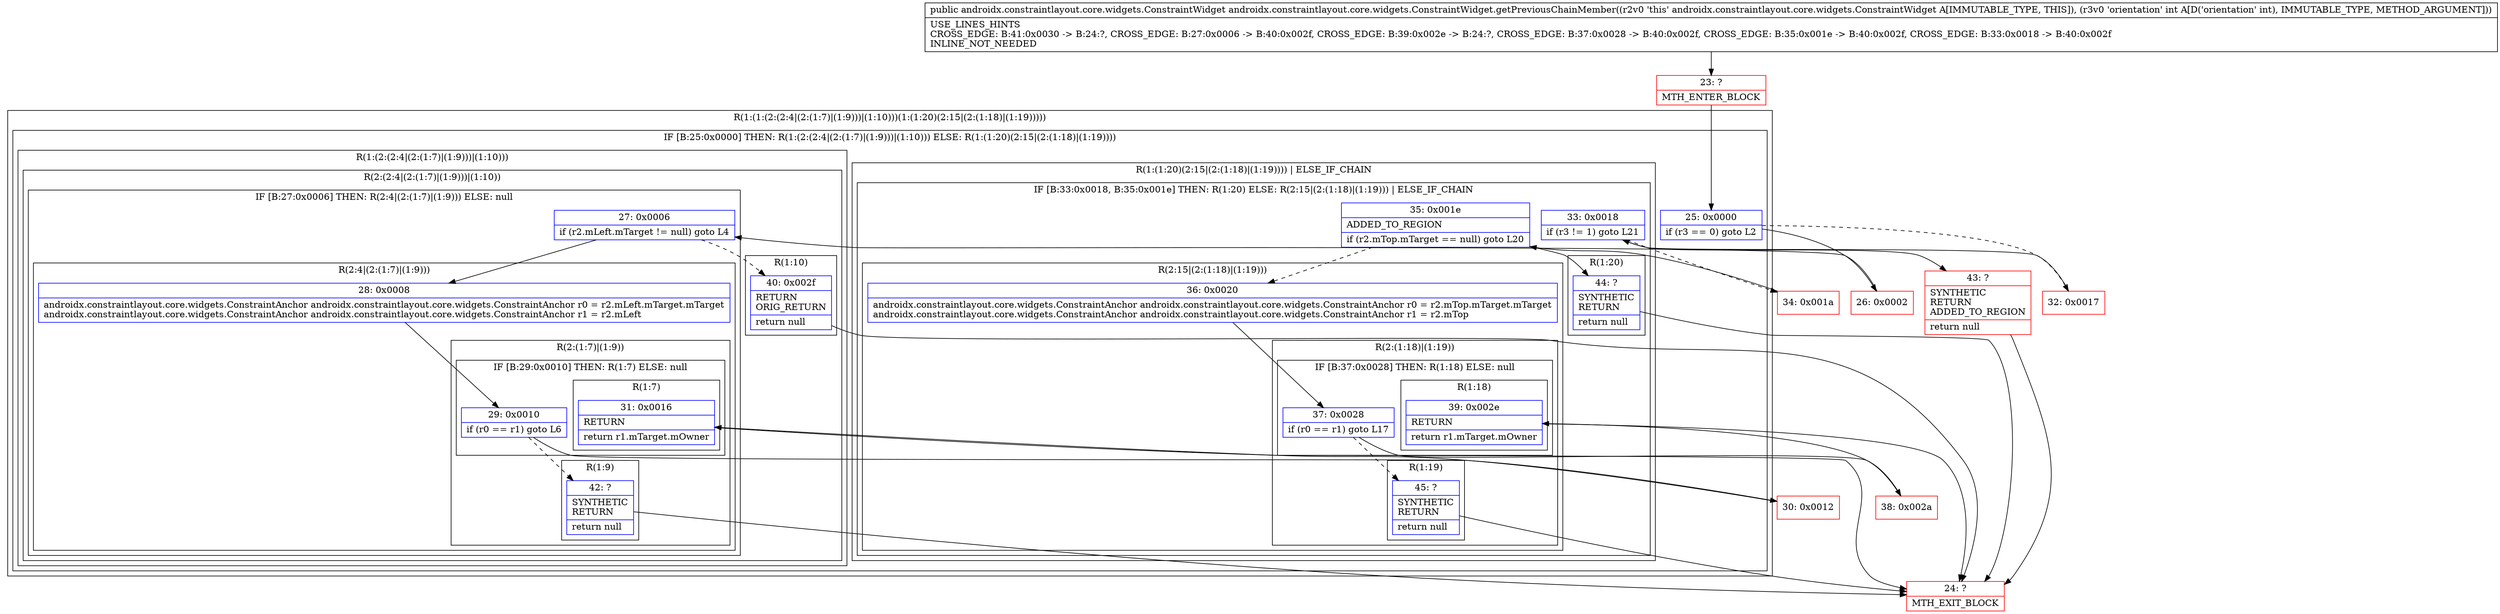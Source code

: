 digraph "CFG forandroidx.constraintlayout.core.widgets.ConstraintWidget.getPreviousChainMember(I)Landroidx\/constraintlayout\/core\/widgets\/ConstraintWidget;" {
subgraph cluster_Region_295341448 {
label = "R(1:(1:(2:(2:4|(2:(1:7)|(1:9)))|(1:10)))(1:(1:20)(2:15|(2:(1:18)|(1:19)))))";
node [shape=record,color=blue];
subgraph cluster_IfRegion_1461956372 {
label = "IF [B:25:0x0000] THEN: R(1:(2:(2:4|(2:(1:7)|(1:9)))|(1:10))) ELSE: R(1:(1:20)(2:15|(2:(1:18)|(1:19))))";
node [shape=record,color=blue];
Node_25 [shape=record,label="{25\:\ 0x0000|if (r3 == 0) goto L2\l}"];
subgraph cluster_Region_884028691 {
label = "R(1:(2:(2:4|(2:(1:7)|(1:9)))|(1:10)))";
node [shape=record,color=blue];
subgraph cluster_Region_2056574130 {
label = "R(2:(2:4|(2:(1:7)|(1:9)))|(1:10))";
node [shape=record,color=blue];
subgraph cluster_IfRegion_1059582117 {
label = "IF [B:27:0x0006] THEN: R(2:4|(2:(1:7)|(1:9))) ELSE: null";
node [shape=record,color=blue];
Node_27 [shape=record,label="{27\:\ 0x0006|if (r2.mLeft.mTarget != null) goto L4\l}"];
subgraph cluster_Region_1146137145 {
label = "R(2:4|(2:(1:7)|(1:9)))";
node [shape=record,color=blue];
Node_28 [shape=record,label="{28\:\ 0x0008|androidx.constraintlayout.core.widgets.ConstraintAnchor androidx.constraintlayout.core.widgets.ConstraintAnchor r0 = r2.mLeft.mTarget.mTarget\landroidx.constraintlayout.core.widgets.ConstraintAnchor androidx.constraintlayout.core.widgets.ConstraintAnchor r1 = r2.mLeft\l}"];
subgraph cluster_Region_1974907738 {
label = "R(2:(1:7)|(1:9))";
node [shape=record,color=blue];
subgraph cluster_IfRegion_1255112775 {
label = "IF [B:29:0x0010] THEN: R(1:7) ELSE: null";
node [shape=record,color=blue];
Node_29 [shape=record,label="{29\:\ 0x0010|if (r0 == r1) goto L6\l}"];
subgraph cluster_Region_1214310755 {
label = "R(1:7)";
node [shape=record,color=blue];
Node_31 [shape=record,label="{31\:\ 0x0016|RETURN\l|return r1.mTarget.mOwner\l}"];
}
}
subgraph cluster_Region_1209141586 {
label = "R(1:9)";
node [shape=record,color=blue];
Node_42 [shape=record,label="{42\:\ ?|SYNTHETIC\lRETURN\l|return null\l}"];
}
}
}
}
subgraph cluster_Region_343893414 {
label = "R(1:10)";
node [shape=record,color=blue];
Node_40 [shape=record,label="{40\:\ 0x002f|RETURN\lORIG_RETURN\l|return null\l}"];
}
}
}
subgraph cluster_Region_341642580 {
label = "R(1:(1:20)(2:15|(2:(1:18)|(1:19)))) | ELSE_IF_CHAIN\l";
node [shape=record,color=blue];
subgraph cluster_IfRegion_1420902630 {
label = "IF [B:33:0x0018, B:35:0x001e] THEN: R(1:20) ELSE: R(2:15|(2:(1:18)|(1:19))) | ELSE_IF_CHAIN\l";
node [shape=record,color=blue];
Node_33 [shape=record,label="{33\:\ 0x0018|if (r3 != 1) goto L21\l}"];
Node_35 [shape=record,label="{35\:\ 0x001e|ADDED_TO_REGION\l|if (r2.mTop.mTarget == null) goto L20\l}"];
subgraph cluster_Region_212966331 {
label = "R(1:20)";
node [shape=record,color=blue];
Node_44 [shape=record,label="{44\:\ ?|SYNTHETIC\lRETURN\l|return null\l}"];
}
subgraph cluster_Region_1984891847 {
label = "R(2:15|(2:(1:18)|(1:19)))";
node [shape=record,color=blue];
Node_36 [shape=record,label="{36\:\ 0x0020|androidx.constraintlayout.core.widgets.ConstraintAnchor androidx.constraintlayout.core.widgets.ConstraintAnchor r0 = r2.mTop.mTarget.mTarget\landroidx.constraintlayout.core.widgets.ConstraintAnchor androidx.constraintlayout.core.widgets.ConstraintAnchor r1 = r2.mTop\l}"];
subgraph cluster_Region_1670155742 {
label = "R(2:(1:18)|(1:19))";
node [shape=record,color=blue];
subgraph cluster_IfRegion_549739808 {
label = "IF [B:37:0x0028] THEN: R(1:18) ELSE: null";
node [shape=record,color=blue];
Node_37 [shape=record,label="{37\:\ 0x0028|if (r0 == r1) goto L17\l}"];
subgraph cluster_Region_204369972 {
label = "R(1:18)";
node [shape=record,color=blue];
Node_39 [shape=record,label="{39\:\ 0x002e|RETURN\l|return r1.mTarget.mOwner\l}"];
}
}
subgraph cluster_Region_524749654 {
label = "R(1:19)";
node [shape=record,color=blue];
Node_45 [shape=record,label="{45\:\ ?|SYNTHETIC\lRETURN\l|return null\l}"];
}
}
}
}
}
}
}
Node_23 [shape=record,color=red,label="{23\:\ ?|MTH_ENTER_BLOCK\l}"];
Node_26 [shape=record,color=red,label="{26\:\ 0x0002}"];
Node_30 [shape=record,color=red,label="{30\:\ 0x0012}"];
Node_24 [shape=record,color=red,label="{24\:\ ?|MTH_EXIT_BLOCK\l}"];
Node_32 [shape=record,color=red,label="{32\:\ 0x0017}"];
Node_34 [shape=record,color=red,label="{34\:\ 0x001a}"];
Node_38 [shape=record,color=red,label="{38\:\ 0x002a}"];
Node_43 [shape=record,color=red,label="{43\:\ ?|SYNTHETIC\lRETURN\lADDED_TO_REGION\l|return null\l}"];
MethodNode[shape=record,label="{public androidx.constraintlayout.core.widgets.ConstraintWidget androidx.constraintlayout.core.widgets.ConstraintWidget.getPreviousChainMember((r2v0 'this' androidx.constraintlayout.core.widgets.ConstraintWidget A[IMMUTABLE_TYPE, THIS]), (r3v0 'orientation' int A[D('orientation' int), IMMUTABLE_TYPE, METHOD_ARGUMENT]))  | USE_LINES_HINTS\lCROSS_EDGE: B:41:0x0030 \-\> B:24:?, CROSS_EDGE: B:27:0x0006 \-\> B:40:0x002f, CROSS_EDGE: B:39:0x002e \-\> B:24:?, CROSS_EDGE: B:37:0x0028 \-\> B:40:0x002f, CROSS_EDGE: B:35:0x001e \-\> B:40:0x002f, CROSS_EDGE: B:33:0x0018 \-\> B:40:0x002f\lINLINE_NOT_NEEDED\l}"];
MethodNode -> Node_23;Node_25 -> Node_26;
Node_25 -> Node_32[style=dashed];
Node_27 -> Node_28;
Node_27 -> Node_40[style=dashed];
Node_28 -> Node_29;
Node_29 -> Node_30;
Node_29 -> Node_42[style=dashed];
Node_31 -> Node_24;
Node_42 -> Node_24;
Node_40 -> Node_24;
Node_33 -> Node_34[style=dashed];
Node_33 -> Node_43;
Node_35 -> Node_36[style=dashed];
Node_35 -> Node_44;
Node_44 -> Node_24;
Node_36 -> Node_37;
Node_37 -> Node_38;
Node_37 -> Node_45[style=dashed];
Node_39 -> Node_24;
Node_45 -> Node_24;
Node_23 -> Node_25;
Node_26 -> Node_27;
Node_30 -> Node_31;
Node_32 -> Node_33;
Node_34 -> Node_35;
Node_38 -> Node_39;
Node_43 -> Node_24;
}

